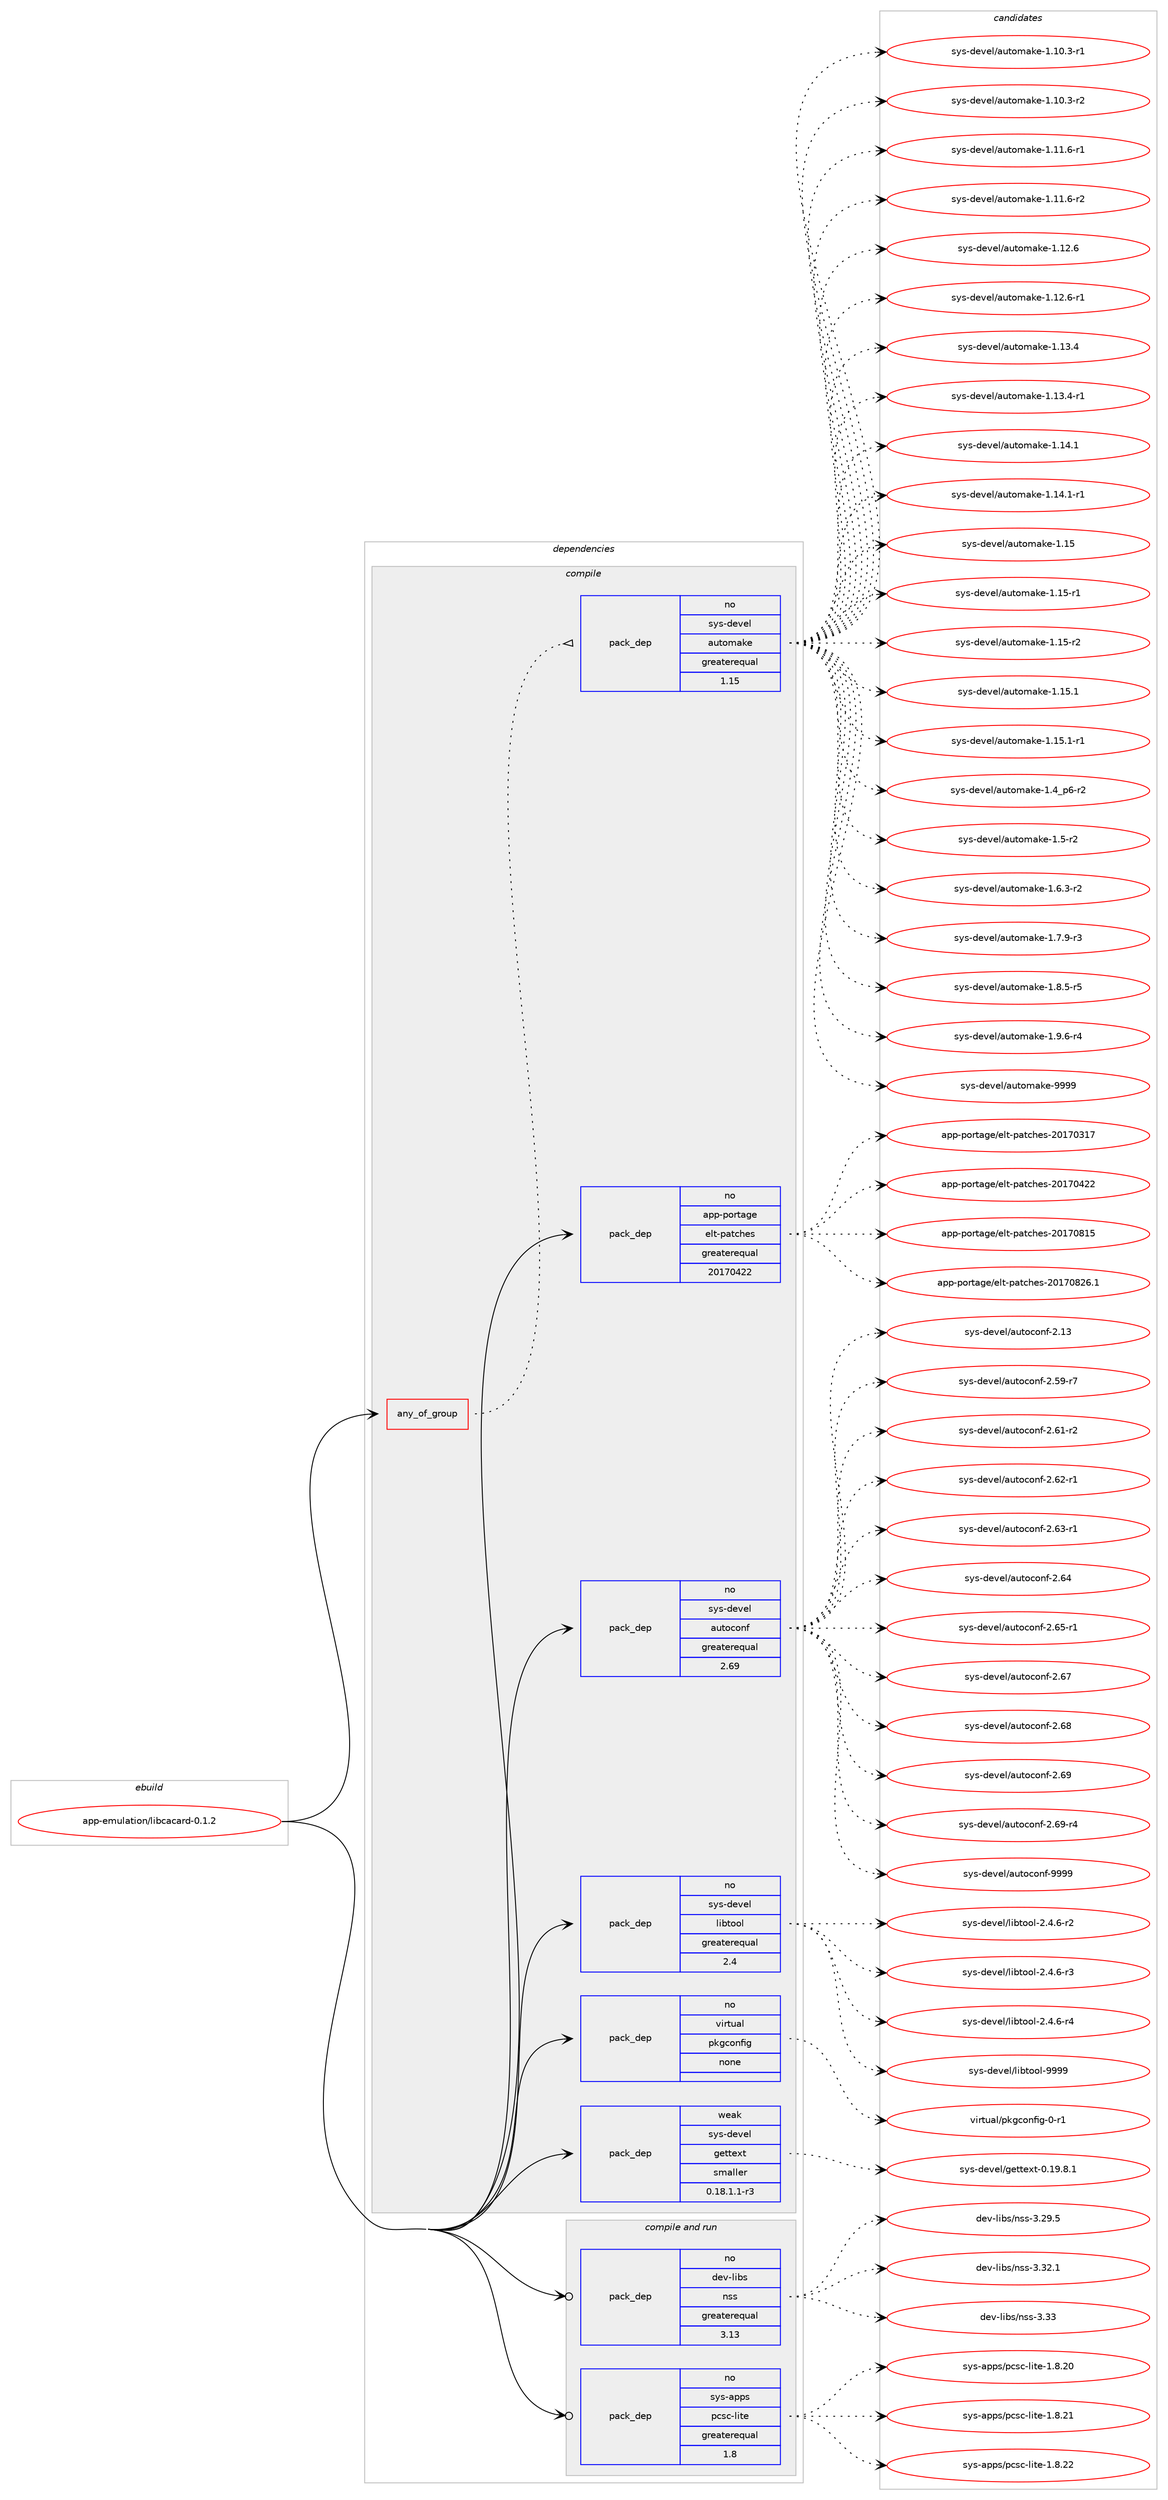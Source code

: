 digraph prolog {

# *************
# Graph options
# *************

newrank=true;
concentrate=true;
compound=true;
graph [rankdir=LR,fontname=Helvetica,fontsize=10,ranksep=1.5];#, ranksep=2.5, nodesep=0.2];
edge  [arrowhead=vee];
node  [fontname=Helvetica,fontsize=10];

# **********
# The ebuild
# **********

subgraph cluster_leftcol {
color=gray;
rank=same;
label=<<i>ebuild</i>>;
id [label="app-emulation/libcacard-0.1.2", color=red, width=4, href="../app-emulation/libcacard-0.1.2.svg"];
}

# ****************
# The dependencies
# ****************

subgraph cluster_midcol {
color=gray;
label=<<i>dependencies</i>>;
subgraph cluster_compile {
fillcolor="#eeeeee";
style=filled;
label=<<i>compile</i>>;
subgraph any424 {
dependency22458 [label=<<TABLE BORDER="0" CELLBORDER="1" CELLSPACING="0" CELLPADDING="4"><TR><TD CELLPADDING="10">any_of_group</TD></TR></TABLE>>, shape=none, color=red];subgraph pack16645 {
dependency22459 [label=<<TABLE BORDER="0" CELLBORDER="1" CELLSPACING="0" CELLPADDING="4" WIDTH="220"><TR><TD ROWSPAN="6" CELLPADDING="30">pack_dep</TD></TR><TR><TD WIDTH="110">no</TD></TR><TR><TD>sys-devel</TD></TR><TR><TD>automake</TD></TR><TR><TD>greaterequal</TD></TR><TR><TD>1.15</TD></TR></TABLE>>, shape=none, color=blue];
}
dependency22458:e -> dependency22459:w [weight=20,style="dotted",arrowhead="oinv"];
}
id:e -> dependency22458:w [weight=20,style="solid",arrowhead="vee"];
subgraph pack16646 {
dependency22460 [label=<<TABLE BORDER="0" CELLBORDER="1" CELLSPACING="0" CELLPADDING="4" WIDTH="220"><TR><TD ROWSPAN="6" CELLPADDING="30">pack_dep</TD></TR><TR><TD WIDTH="110">no</TD></TR><TR><TD>app-portage</TD></TR><TR><TD>elt-patches</TD></TR><TR><TD>greaterequal</TD></TR><TR><TD>20170422</TD></TR></TABLE>>, shape=none, color=blue];
}
id:e -> dependency22460:w [weight=20,style="solid",arrowhead="vee"];
subgraph pack16647 {
dependency22461 [label=<<TABLE BORDER="0" CELLBORDER="1" CELLSPACING="0" CELLPADDING="4" WIDTH="220"><TR><TD ROWSPAN="6" CELLPADDING="30">pack_dep</TD></TR><TR><TD WIDTH="110">no</TD></TR><TR><TD>sys-devel</TD></TR><TR><TD>autoconf</TD></TR><TR><TD>greaterequal</TD></TR><TR><TD>2.69</TD></TR></TABLE>>, shape=none, color=blue];
}
id:e -> dependency22461:w [weight=20,style="solid",arrowhead="vee"];
subgraph pack16648 {
dependency22462 [label=<<TABLE BORDER="0" CELLBORDER="1" CELLSPACING="0" CELLPADDING="4" WIDTH="220"><TR><TD ROWSPAN="6" CELLPADDING="30">pack_dep</TD></TR><TR><TD WIDTH="110">no</TD></TR><TR><TD>sys-devel</TD></TR><TR><TD>libtool</TD></TR><TR><TD>greaterequal</TD></TR><TR><TD>2.4</TD></TR></TABLE>>, shape=none, color=blue];
}
id:e -> dependency22462:w [weight=20,style="solid",arrowhead="vee"];
subgraph pack16649 {
dependency22463 [label=<<TABLE BORDER="0" CELLBORDER="1" CELLSPACING="0" CELLPADDING="4" WIDTH="220"><TR><TD ROWSPAN="6" CELLPADDING="30">pack_dep</TD></TR><TR><TD WIDTH="110">no</TD></TR><TR><TD>virtual</TD></TR><TR><TD>pkgconfig</TD></TR><TR><TD>none</TD></TR><TR><TD></TD></TR></TABLE>>, shape=none, color=blue];
}
id:e -> dependency22463:w [weight=20,style="solid",arrowhead="vee"];
subgraph pack16650 {
dependency22464 [label=<<TABLE BORDER="0" CELLBORDER="1" CELLSPACING="0" CELLPADDING="4" WIDTH="220"><TR><TD ROWSPAN="6" CELLPADDING="30">pack_dep</TD></TR><TR><TD WIDTH="110">weak</TD></TR><TR><TD>sys-devel</TD></TR><TR><TD>gettext</TD></TR><TR><TD>smaller</TD></TR><TR><TD>0.18.1.1-r3</TD></TR></TABLE>>, shape=none, color=blue];
}
id:e -> dependency22464:w [weight=20,style="solid",arrowhead="vee"];
}
subgraph cluster_compileandrun {
fillcolor="#eeeeee";
style=filled;
label=<<i>compile and run</i>>;
subgraph pack16651 {
dependency22465 [label=<<TABLE BORDER="0" CELLBORDER="1" CELLSPACING="0" CELLPADDING="4" WIDTH="220"><TR><TD ROWSPAN="6" CELLPADDING="30">pack_dep</TD></TR><TR><TD WIDTH="110">no</TD></TR><TR><TD>dev-libs</TD></TR><TR><TD>nss</TD></TR><TR><TD>greaterequal</TD></TR><TR><TD>3.13</TD></TR></TABLE>>, shape=none, color=blue];
}
id:e -> dependency22465:w [weight=20,style="solid",arrowhead="odotvee"];
subgraph pack16652 {
dependency22466 [label=<<TABLE BORDER="0" CELLBORDER="1" CELLSPACING="0" CELLPADDING="4" WIDTH="220"><TR><TD ROWSPAN="6" CELLPADDING="30">pack_dep</TD></TR><TR><TD WIDTH="110">no</TD></TR><TR><TD>sys-apps</TD></TR><TR><TD>pcsc-lite</TD></TR><TR><TD>greaterequal</TD></TR><TR><TD>1.8</TD></TR></TABLE>>, shape=none, color=blue];
}
id:e -> dependency22466:w [weight=20,style="solid",arrowhead="odotvee"];
}
subgraph cluster_run {
fillcolor="#eeeeee";
style=filled;
label=<<i>run</i>>;
}
}

# **************
# The candidates
# **************

subgraph cluster_choices {
rank=same;
color=gray;
label=<<i>candidates</i>>;

subgraph choice16645 {
color=black;
nodesep=1;
choice11512111545100101118101108479711711611110997107101454946494846514511449 [label="sys-devel/automake-1.10.3-r1", color=red, width=4,href="../sys-devel/automake-1.10.3-r1.svg"];
choice11512111545100101118101108479711711611110997107101454946494846514511450 [label="sys-devel/automake-1.10.3-r2", color=red, width=4,href="../sys-devel/automake-1.10.3-r2.svg"];
choice11512111545100101118101108479711711611110997107101454946494946544511449 [label="sys-devel/automake-1.11.6-r1", color=red, width=4,href="../sys-devel/automake-1.11.6-r1.svg"];
choice11512111545100101118101108479711711611110997107101454946494946544511450 [label="sys-devel/automake-1.11.6-r2", color=red, width=4,href="../sys-devel/automake-1.11.6-r2.svg"];
choice1151211154510010111810110847971171161111099710710145494649504654 [label="sys-devel/automake-1.12.6", color=red, width=4,href="../sys-devel/automake-1.12.6.svg"];
choice11512111545100101118101108479711711611110997107101454946495046544511449 [label="sys-devel/automake-1.12.6-r1", color=red, width=4,href="../sys-devel/automake-1.12.6-r1.svg"];
choice1151211154510010111810110847971171161111099710710145494649514652 [label="sys-devel/automake-1.13.4", color=red, width=4,href="../sys-devel/automake-1.13.4.svg"];
choice11512111545100101118101108479711711611110997107101454946495146524511449 [label="sys-devel/automake-1.13.4-r1", color=red, width=4,href="../sys-devel/automake-1.13.4-r1.svg"];
choice1151211154510010111810110847971171161111099710710145494649524649 [label="sys-devel/automake-1.14.1", color=red, width=4,href="../sys-devel/automake-1.14.1.svg"];
choice11512111545100101118101108479711711611110997107101454946495246494511449 [label="sys-devel/automake-1.14.1-r1", color=red, width=4,href="../sys-devel/automake-1.14.1-r1.svg"];
choice115121115451001011181011084797117116111109971071014549464953 [label="sys-devel/automake-1.15", color=red, width=4,href="../sys-devel/automake-1.15.svg"];
choice1151211154510010111810110847971171161111099710710145494649534511449 [label="sys-devel/automake-1.15-r1", color=red, width=4,href="../sys-devel/automake-1.15-r1.svg"];
choice1151211154510010111810110847971171161111099710710145494649534511450 [label="sys-devel/automake-1.15-r2", color=red, width=4,href="../sys-devel/automake-1.15-r2.svg"];
choice1151211154510010111810110847971171161111099710710145494649534649 [label="sys-devel/automake-1.15.1", color=red, width=4,href="../sys-devel/automake-1.15.1.svg"];
choice11512111545100101118101108479711711611110997107101454946495346494511449 [label="sys-devel/automake-1.15.1-r1", color=red, width=4,href="../sys-devel/automake-1.15.1-r1.svg"];
choice115121115451001011181011084797117116111109971071014549465295112544511450 [label="sys-devel/automake-1.4_p6-r2", color=red, width=4,href="../sys-devel/automake-1.4_p6-r2.svg"];
choice11512111545100101118101108479711711611110997107101454946534511450 [label="sys-devel/automake-1.5-r2", color=red, width=4,href="../sys-devel/automake-1.5-r2.svg"];
choice115121115451001011181011084797117116111109971071014549465446514511450 [label="sys-devel/automake-1.6.3-r2", color=red, width=4,href="../sys-devel/automake-1.6.3-r2.svg"];
choice115121115451001011181011084797117116111109971071014549465546574511451 [label="sys-devel/automake-1.7.9-r3", color=red, width=4,href="../sys-devel/automake-1.7.9-r3.svg"];
choice115121115451001011181011084797117116111109971071014549465646534511453 [label="sys-devel/automake-1.8.5-r5", color=red, width=4,href="../sys-devel/automake-1.8.5-r5.svg"];
choice115121115451001011181011084797117116111109971071014549465746544511452 [label="sys-devel/automake-1.9.6-r4", color=red, width=4,href="../sys-devel/automake-1.9.6-r4.svg"];
choice115121115451001011181011084797117116111109971071014557575757 [label="sys-devel/automake-9999", color=red, width=4,href="../sys-devel/automake-9999.svg"];
dependency22459:e -> choice11512111545100101118101108479711711611110997107101454946494846514511449:w [style=dotted,weight="100"];
dependency22459:e -> choice11512111545100101118101108479711711611110997107101454946494846514511450:w [style=dotted,weight="100"];
dependency22459:e -> choice11512111545100101118101108479711711611110997107101454946494946544511449:w [style=dotted,weight="100"];
dependency22459:e -> choice11512111545100101118101108479711711611110997107101454946494946544511450:w [style=dotted,weight="100"];
dependency22459:e -> choice1151211154510010111810110847971171161111099710710145494649504654:w [style=dotted,weight="100"];
dependency22459:e -> choice11512111545100101118101108479711711611110997107101454946495046544511449:w [style=dotted,weight="100"];
dependency22459:e -> choice1151211154510010111810110847971171161111099710710145494649514652:w [style=dotted,weight="100"];
dependency22459:e -> choice11512111545100101118101108479711711611110997107101454946495146524511449:w [style=dotted,weight="100"];
dependency22459:e -> choice1151211154510010111810110847971171161111099710710145494649524649:w [style=dotted,weight="100"];
dependency22459:e -> choice11512111545100101118101108479711711611110997107101454946495246494511449:w [style=dotted,weight="100"];
dependency22459:e -> choice115121115451001011181011084797117116111109971071014549464953:w [style=dotted,weight="100"];
dependency22459:e -> choice1151211154510010111810110847971171161111099710710145494649534511449:w [style=dotted,weight="100"];
dependency22459:e -> choice1151211154510010111810110847971171161111099710710145494649534511450:w [style=dotted,weight="100"];
dependency22459:e -> choice1151211154510010111810110847971171161111099710710145494649534649:w [style=dotted,weight="100"];
dependency22459:e -> choice11512111545100101118101108479711711611110997107101454946495346494511449:w [style=dotted,weight="100"];
dependency22459:e -> choice115121115451001011181011084797117116111109971071014549465295112544511450:w [style=dotted,weight="100"];
dependency22459:e -> choice11512111545100101118101108479711711611110997107101454946534511450:w [style=dotted,weight="100"];
dependency22459:e -> choice115121115451001011181011084797117116111109971071014549465446514511450:w [style=dotted,weight="100"];
dependency22459:e -> choice115121115451001011181011084797117116111109971071014549465546574511451:w [style=dotted,weight="100"];
dependency22459:e -> choice115121115451001011181011084797117116111109971071014549465646534511453:w [style=dotted,weight="100"];
dependency22459:e -> choice115121115451001011181011084797117116111109971071014549465746544511452:w [style=dotted,weight="100"];
dependency22459:e -> choice115121115451001011181011084797117116111109971071014557575757:w [style=dotted,weight="100"];
}
subgraph choice16646 {
color=black;
nodesep=1;
choice97112112451121111141169710310147101108116451129711699104101115455048495548514955 [label="app-portage/elt-patches-20170317", color=red, width=4,href="../app-portage/elt-patches-20170317.svg"];
choice97112112451121111141169710310147101108116451129711699104101115455048495548525050 [label="app-portage/elt-patches-20170422", color=red, width=4,href="../app-portage/elt-patches-20170422.svg"];
choice97112112451121111141169710310147101108116451129711699104101115455048495548564953 [label="app-portage/elt-patches-20170815", color=red, width=4,href="../app-portage/elt-patches-20170815.svg"];
choice971121124511211111411697103101471011081164511297116991041011154550484955485650544649 [label="app-portage/elt-patches-20170826.1", color=red, width=4,href="../app-portage/elt-patches-20170826.1.svg"];
dependency22460:e -> choice97112112451121111141169710310147101108116451129711699104101115455048495548514955:w [style=dotted,weight="100"];
dependency22460:e -> choice97112112451121111141169710310147101108116451129711699104101115455048495548525050:w [style=dotted,weight="100"];
dependency22460:e -> choice97112112451121111141169710310147101108116451129711699104101115455048495548564953:w [style=dotted,weight="100"];
dependency22460:e -> choice971121124511211111411697103101471011081164511297116991041011154550484955485650544649:w [style=dotted,weight="100"];
}
subgraph choice16647 {
color=black;
nodesep=1;
choice115121115451001011181011084797117116111991111101024550464951 [label="sys-devel/autoconf-2.13", color=red, width=4,href="../sys-devel/autoconf-2.13.svg"];
choice1151211154510010111810110847971171161119911111010245504653574511455 [label="sys-devel/autoconf-2.59-r7", color=red, width=4,href="../sys-devel/autoconf-2.59-r7.svg"];
choice1151211154510010111810110847971171161119911111010245504654494511450 [label="sys-devel/autoconf-2.61-r2", color=red, width=4,href="../sys-devel/autoconf-2.61-r2.svg"];
choice1151211154510010111810110847971171161119911111010245504654504511449 [label="sys-devel/autoconf-2.62-r1", color=red, width=4,href="../sys-devel/autoconf-2.62-r1.svg"];
choice1151211154510010111810110847971171161119911111010245504654514511449 [label="sys-devel/autoconf-2.63-r1", color=red, width=4,href="../sys-devel/autoconf-2.63-r1.svg"];
choice115121115451001011181011084797117116111991111101024550465452 [label="sys-devel/autoconf-2.64", color=red, width=4,href="../sys-devel/autoconf-2.64.svg"];
choice1151211154510010111810110847971171161119911111010245504654534511449 [label="sys-devel/autoconf-2.65-r1", color=red, width=4,href="../sys-devel/autoconf-2.65-r1.svg"];
choice115121115451001011181011084797117116111991111101024550465455 [label="sys-devel/autoconf-2.67", color=red, width=4,href="../sys-devel/autoconf-2.67.svg"];
choice115121115451001011181011084797117116111991111101024550465456 [label="sys-devel/autoconf-2.68", color=red, width=4,href="../sys-devel/autoconf-2.68.svg"];
choice115121115451001011181011084797117116111991111101024550465457 [label="sys-devel/autoconf-2.69", color=red, width=4,href="../sys-devel/autoconf-2.69.svg"];
choice1151211154510010111810110847971171161119911111010245504654574511452 [label="sys-devel/autoconf-2.69-r4", color=red, width=4,href="../sys-devel/autoconf-2.69-r4.svg"];
choice115121115451001011181011084797117116111991111101024557575757 [label="sys-devel/autoconf-9999", color=red, width=4,href="../sys-devel/autoconf-9999.svg"];
dependency22461:e -> choice115121115451001011181011084797117116111991111101024550464951:w [style=dotted,weight="100"];
dependency22461:e -> choice1151211154510010111810110847971171161119911111010245504653574511455:w [style=dotted,weight="100"];
dependency22461:e -> choice1151211154510010111810110847971171161119911111010245504654494511450:w [style=dotted,weight="100"];
dependency22461:e -> choice1151211154510010111810110847971171161119911111010245504654504511449:w [style=dotted,weight="100"];
dependency22461:e -> choice1151211154510010111810110847971171161119911111010245504654514511449:w [style=dotted,weight="100"];
dependency22461:e -> choice115121115451001011181011084797117116111991111101024550465452:w [style=dotted,weight="100"];
dependency22461:e -> choice1151211154510010111810110847971171161119911111010245504654534511449:w [style=dotted,weight="100"];
dependency22461:e -> choice115121115451001011181011084797117116111991111101024550465455:w [style=dotted,weight="100"];
dependency22461:e -> choice115121115451001011181011084797117116111991111101024550465456:w [style=dotted,weight="100"];
dependency22461:e -> choice115121115451001011181011084797117116111991111101024550465457:w [style=dotted,weight="100"];
dependency22461:e -> choice1151211154510010111810110847971171161119911111010245504654574511452:w [style=dotted,weight="100"];
dependency22461:e -> choice115121115451001011181011084797117116111991111101024557575757:w [style=dotted,weight="100"];
}
subgraph choice16648 {
color=black;
nodesep=1;
choice1151211154510010111810110847108105981161111111084550465246544511450 [label="sys-devel/libtool-2.4.6-r2", color=red, width=4,href="../sys-devel/libtool-2.4.6-r2.svg"];
choice1151211154510010111810110847108105981161111111084550465246544511451 [label="sys-devel/libtool-2.4.6-r3", color=red, width=4,href="../sys-devel/libtool-2.4.6-r3.svg"];
choice1151211154510010111810110847108105981161111111084550465246544511452 [label="sys-devel/libtool-2.4.6-r4", color=red, width=4,href="../sys-devel/libtool-2.4.6-r4.svg"];
choice1151211154510010111810110847108105981161111111084557575757 [label="sys-devel/libtool-9999", color=red, width=4,href="../sys-devel/libtool-9999.svg"];
dependency22462:e -> choice1151211154510010111810110847108105981161111111084550465246544511450:w [style=dotted,weight="100"];
dependency22462:e -> choice1151211154510010111810110847108105981161111111084550465246544511451:w [style=dotted,weight="100"];
dependency22462:e -> choice1151211154510010111810110847108105981161111111084550465246544511452:w [style=dotted,weight="100"];
dependency22462:e -> choice1151211154510010111810110847108105981161111111084557575757:w [style=dotted,weight="100"];
}
subgraph choice16649 {
color=black;
nodesep=1;
choice11810511411611797108471121071039911111010210510345484511449 [label="virtual/pkgconfig-0-r1", color=red, width=4,href="../virtual/pkgconfig-0-r1.svg"];
dependency22463:e -> choice11810511411611797108471121071039911111010210510345484511449:w [style=dotted,weight="100"];
}
subgraph choice16650 {
color=black;
nodesep=1;
choice1151211154510010111810110847103101116116101120116454846495746564649 [label="sys-devel/gettext-0.19.8.1", color=red, width=4,href="../sys-devel/gettext-0.19.8.1.svg"];
dependency22464:e -> choice1151211154510010111810110847103101116116101120116454846495746564649:w [style=dotted,weight="100"];
}
subgraph choice16651 {
color=black;
nodesep=1;
choice10010111845108105981154711011511545514650574653 [label="dev-libs/nss-3.29.5", color=red, width=4,href="../dev-libs/nss-3.29.5.svg"];
choice10010111845108105981154711011511545514651504649 [label="dev-libs/nss-3.32.1", color=red, width=4,href="../dev-libs/nss-3.32.1.svg"];
choice1001011184510810598115471101151154551465151 [label="dev-libs/nss-3.33", color=red, width=4,href="../dev-libs/nss-3.33.svg"];
dependency22465:e -> choice10010111845108105981154711011511545514650574653:w [style=dotted,weight="100"];
dependency22465:e -> choice10010111845108105981154711011511545514651504649:w [style=dotted,weight="100"];
dependency22465:e -> choice1001011184510810598115471101151154551465151:w [style=dotted,weight="100"];
}
subgraph choice16652 {
color=black;
nodesep=1;
choice11512111545971121121154711299115994510810511610145494656465048 [label="sys-apps/pcsc-lite-1.8.20", color=red, width=4,href="../sys-apps/pcsc-lite-1.8.20.svg"];
choice11512111545971121121154711299115994510810511610145494656465049 [label="sys-apps/pcsc-lite-1.8.21", color=red, width=4,href="../sys-apps/pcsc-lite-1.8.21.svg"];
choice11512111545971121121154711299115994510810511610145494656465050 [label="sys-apps/pcsc-lite-1.8.22", color=red, width=4,href="../sys-apps/pcsc-lite-1.8.22.svg"];
dependency22466:e -> choice11512111545971121121154711299115994510810511610145494656465048:w [style=dotted,weight="100"];
dependency22466:e -> choice11512111545971121121154711299115994510810511610145494656465049:w [style=dotted,weight="100"];
dependency22466:e -> choice11512111545971121121154711299115994510810511610145494656465050:w [style=dotted,weight="100"];
}
}

}

